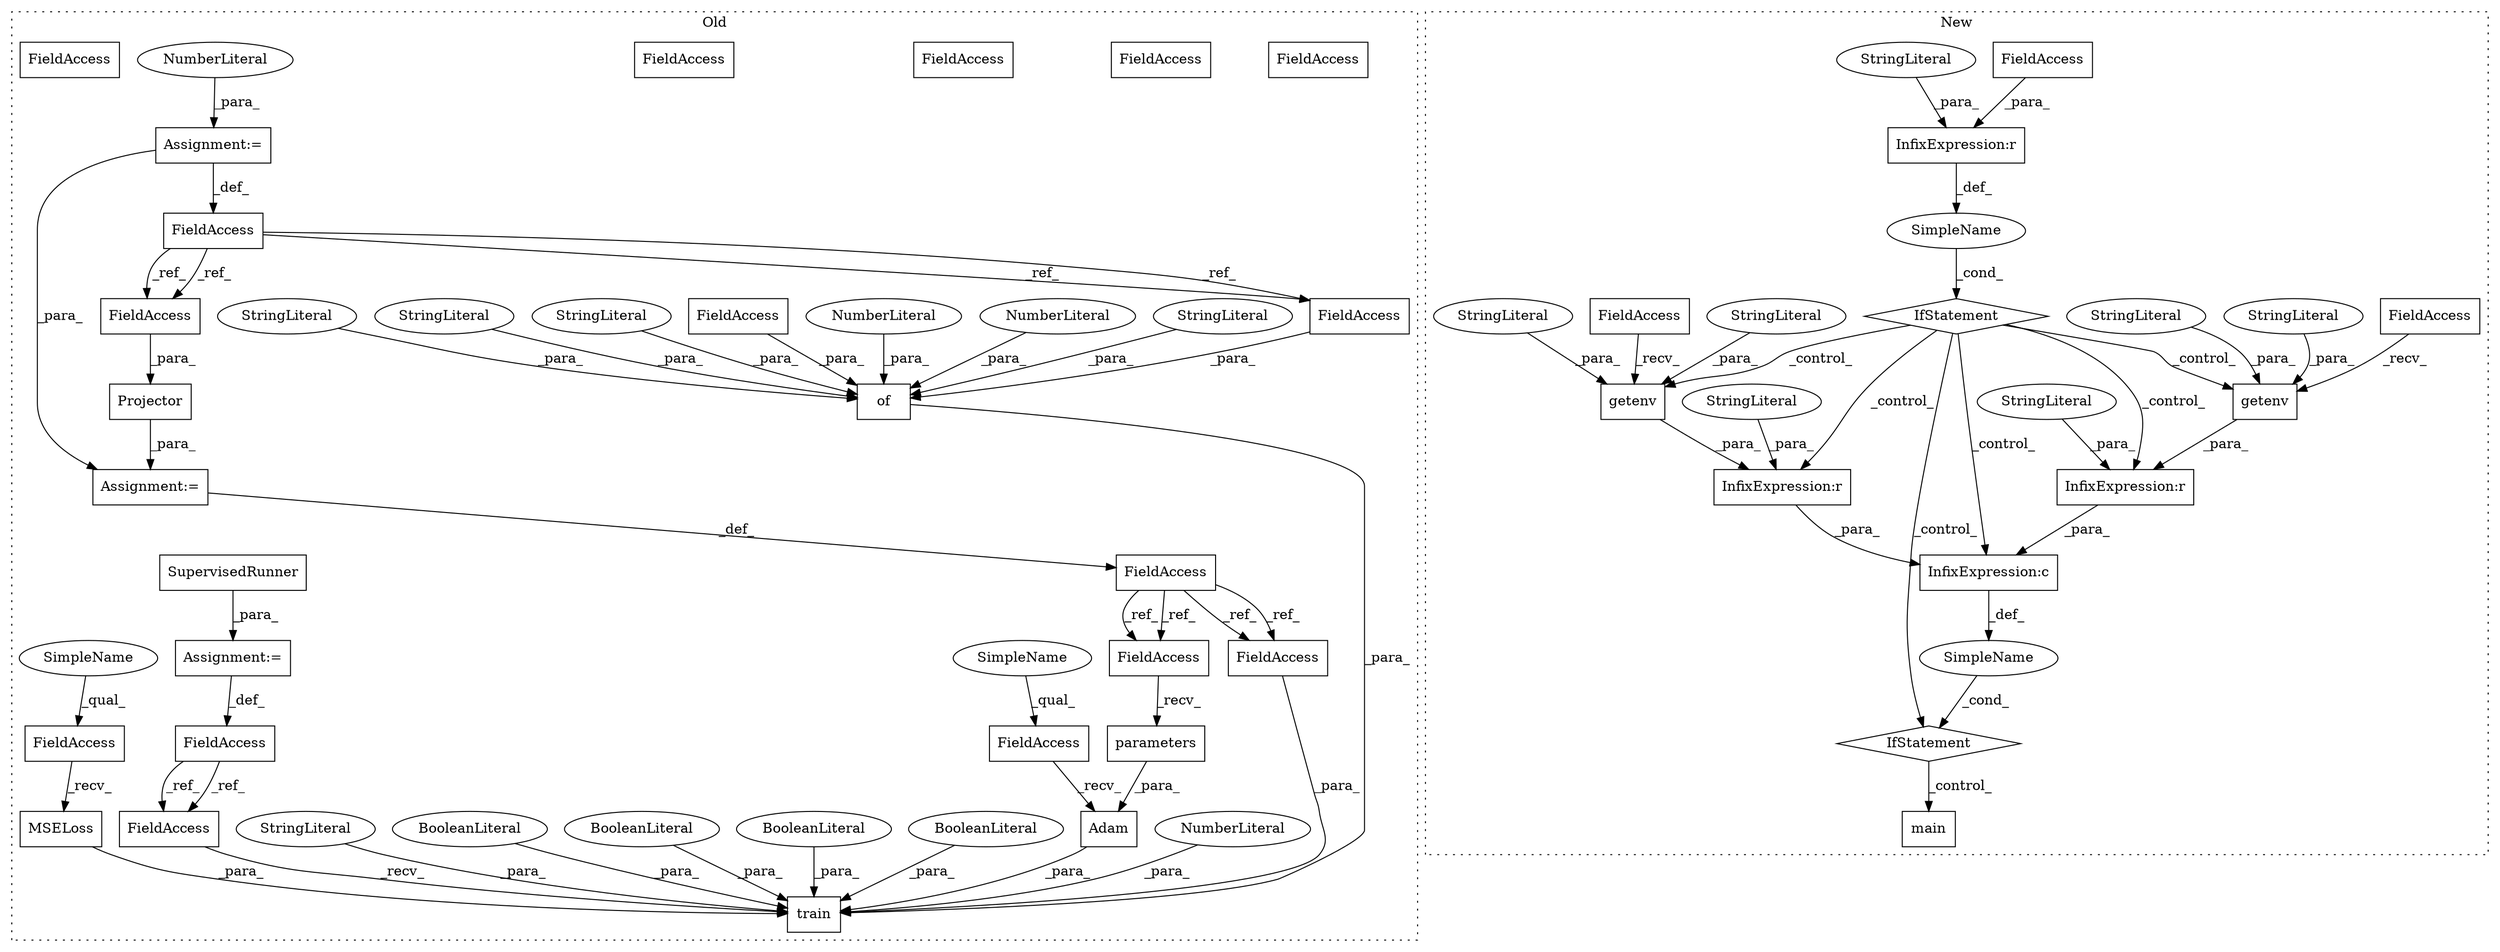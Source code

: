 digraph G {
subgraph cluster0 {
1 [label="MSELoss" a="32" s="965" l="9" shape="box"];
9 [label="FieldAccess" a="22" s="956" l="8" shape="box"];
10 [label="FieldAccess" a="22" s="975" l="11" shape="box"];
11 [label="Adam" a="32" s="987,1010" l="5,1" shape="box"];
12 [label="Projector" a="32" s="776,798" l="10,1" shape="box"];
15 [label="FieldAccess" a="22" s="749" l="12" shape="box"];
16 [label="FieldAccess" a="22" s="942" l="12" shape="box"];
17 [label="FieldAccess" a="22" s="786" l="12" shape="box"];
18 [label="FieldAccess" a="22" s="770" l="5" shape="box"];
19 [label="FieldAccess" a="22" s="992" l="5" shape="box"];
20 [label="FieldAccess" a="22" s="852" l="5" shape="box"];
21 [label="of" a="32" s="862,954" l="3,1" shape="box"];
22 [label="NumberLiteral" a="34" s="895" l="1" shape="ellipse"];
23 [label="NumberLiteral" a="34" s="878" l="2" shape="ellipse"];
24 [label="FieldAccess" a="22" s="915" l="11" shape="box"];
25 [label="StringLiteral" a="45" s="897" l="17" shape="ellipse"];
29 [label="StringLiteral" a="45" s="881" l="13" shape="ellipse"];
31 [label="StringLiteral" a="45" s="927" l="14" shape="ellipse"];
32 [label="Assignment:=" a="7" s="761" l="1" shape="box"];
33 [label="NumberLiteral" a="34" s="762" l="2" shape="ellipse"];
34 [label="StringLiteral" a="45" s="865" l="12" shape="ellipse"];
35 [label="Assignment:=" a="7" s="775" l="1" shape="box"];
36 [label="parameters" a="32" s="998" l="12" shape="box"];
45 [label="train" a="32" s="846,1056" l="6,1" shape="box"];
46 [label="NumberLiteral" a="34" s="1034" l="2" shape="ellipse"];
47 [label="SupervisedRunner" a="32" s="815" l="18" shape="box"];
48 [label="FieldAccess" a="22" s="839" l="6" shape="box"];
49 [label="FieldAccess" a="22" s="805" l="6" shape="box"];
50 [label="BooleanLiteral" a="9" s="1037" l="4" shape="ellipse"];
51 [label="BooleanLiteral" a="9" s="1042" l="4" shape="ellipse"];
52 [label="BooleanLiteral" a="9" s="1052" l="4" shape="ellipse"];
53 [label="BooleanLiteral" a="9" s="1047" l="4" shape="ellipse"];
54 [label="StringLiteral" a="45" s="1012" l="21" shape="ellipse"];
55 [label="Assignment:=" a="7" s="811" l="1" shape="box"];
56 [label="SimpleName" a="42" s="956" l="5" shape="ellipse"];
57 [label="SimpleName" a="42" s="975" l="5" shape="ellipse"];
58 [label="FieldAccess" a="22" s="992" l="5" shape="box"];
59 [label="FieldAccess" a="22" s="852" l="5" shape="box"];
60 [label="FieldAccess" a="22" s="839" l="6" shape="box"];
61 [label="FieldAccess" a="22" s="942" l="12" shape="box"];
62 [label="FieldAccess" a="22" s="786" l="12" shape="box"];
label = "Old";
style="dotted";
}
subgraph cluster1 {
2 [label="main" a="32" s="1264" l="6" shape="box"];
3 [label="SimpleName" a="42" s="" l="" shape="ellipse"];
4 [label="InfixExpression:c" a="27" s="1215" l="4" shape="box"];
5 [label="InfixExpression:r" a="27" s="1207" l="4" shape="box"];
6 [label="InfixExpression:r" a="27" s="1244" l="4" shape="box"];
7 [label="InfixExpression:r" a="27" s="1153" l="4" shape="box"];
8 [label="FieldAccess" a="22" s="1145" l="8" shape="box"];
13 [label="SimpleName" a="42" s="" l="" shape="ellipse"];
14 [label="IfStatement" a="25" s="1177,1252" l="4,2" shape="diamond"];
26 [label="StringLiteral" a="45" s="1157" l="10" shape="ellipse"];
27 [label="IfStatement" a="25" s="1141,1167" l="4,2" shape="diamond"];
28 [label="StringLiteral" a="45" s="1211" l="3" shape="ellipse"];
30 [label="StringLiteral" a="45" s="1248" l="3" shape="ellipse"];
37 [label="getenv" a="32" s="1185,1206" l="7,1" shape="box"];
38 [label="FieldAccess" a="22" s="1182" l="2" shape="box"];
39 [label="StringLiteral" a="45" s="1192" l="10" shape="ellipse"];
40 [label="StringLiteral" a="45" s="1203" l="3" shape="ellipse"];
41 [label="getenv" a="32" s="1223,1243" l="7,1" shape="box"];
42 [label="FieldAccess" a="22" s="1220" l="2" shape="box"];
43 [label="StringLiteral" a="45" s="1240" l="3" shape="ellipse"];
44 [label="StringLiteral" a="45" s="1230" l="9" shape="ellipse"];
label = "New";
style="dotted";
}
1 -> 45 [label="_para_"];
3 -> 27 [label="_cond_"];
4 -> 13 [label="_def_"];
5 -> 4 [label="_para_"];
6 -> 4 [label="_para_"];
7 -> 3 [label="_def_"];
8 -> 7 [label="_para_"];
9 -> 1 [label="_recv_"];
10 -> 11 [label="_recv_"];
11 -> 45 [label="_para_"];
12 -> 35 [label="_para_"];
13 -> 14 [label="_cond_"];
14 -> 2 [label="_control_"];
15 -> 62 [label="_ref_"];
15 -> 61 [label="_ref_"];
15 -> 61 [label="_ref_"];
15 -> 62 [label="_ref_"];
18 -> 58 [label="_ref_"];
18 -> 59 [label="_ref_"];
18 -> 58 [label="_ref_"];
18 -> 59 [label="_ref_"];
21 -> 45 [label="_para_"];
22 -> 21 [label="_para_"];
23 -> 21 [label="_para_"];
24 -> 21 [label="_para_"];
25 -> 21 [label="_para_"];
26 -> 7 [label="_para_"];
27 -> 37 [label="_control_"];
27 -> 5 [label="_control_"];
27 -> 41 [label="_control_"];
27 -> 4 [label="_control_"];
27 -> 6 [label="_control_"];
27 -> 14 [label="_control_"];
28 -> 5 [label="_para_"];
29 -> 21 [label="_para_"];
30 -> 6 [label="_para_"];
31 -> 21 [label="_para_"];
32 -> 15 [label="_def_"];
32 -> 35 [label="_para_"];
33 -> 32 [label="_para_"];
34 -> 21 [label="_para_"];
35 -> 18 [label="_def_"];
36 -> 11 [label="_para_"];
37 -> 5 [label="_para_"];
38 -> 37 [label="_recv_"];
39 -> 37 [label="_para_"];
40 -> 37 [label="_para_"];
41 -> 6 [label="_para_"];
42 -> 41 [label="_recv_"];
43 -> 41 [label="_para_"];
44 -> 41 [label="_para_"];
46 -> 45 [label="_para_"];
47 -> 55 [label="_para_"];
49 -> 60 [label="_ref_"];
49 -> 60 [label="_ref_"];
50 -> 45 [label="_para_"];
51 -> 45 [label="_para_"];
52 -> 45 [label="_para_"];
53 -> 45 [label="_para_"];
54 -> 45 [label="_para_"];
55 -> 49 [label="_def_"];
56 -> 9 [label="_qual_"];
57 -> 10 [label="_qual_"];
58 -> 36 [label="_recv_"];
59 -> 45 [label="_para_"];
60 -> 45 [label="_recv_"];
61 -> 21 [label="_para_"];
62 -> 12 [label="_para_"];
}